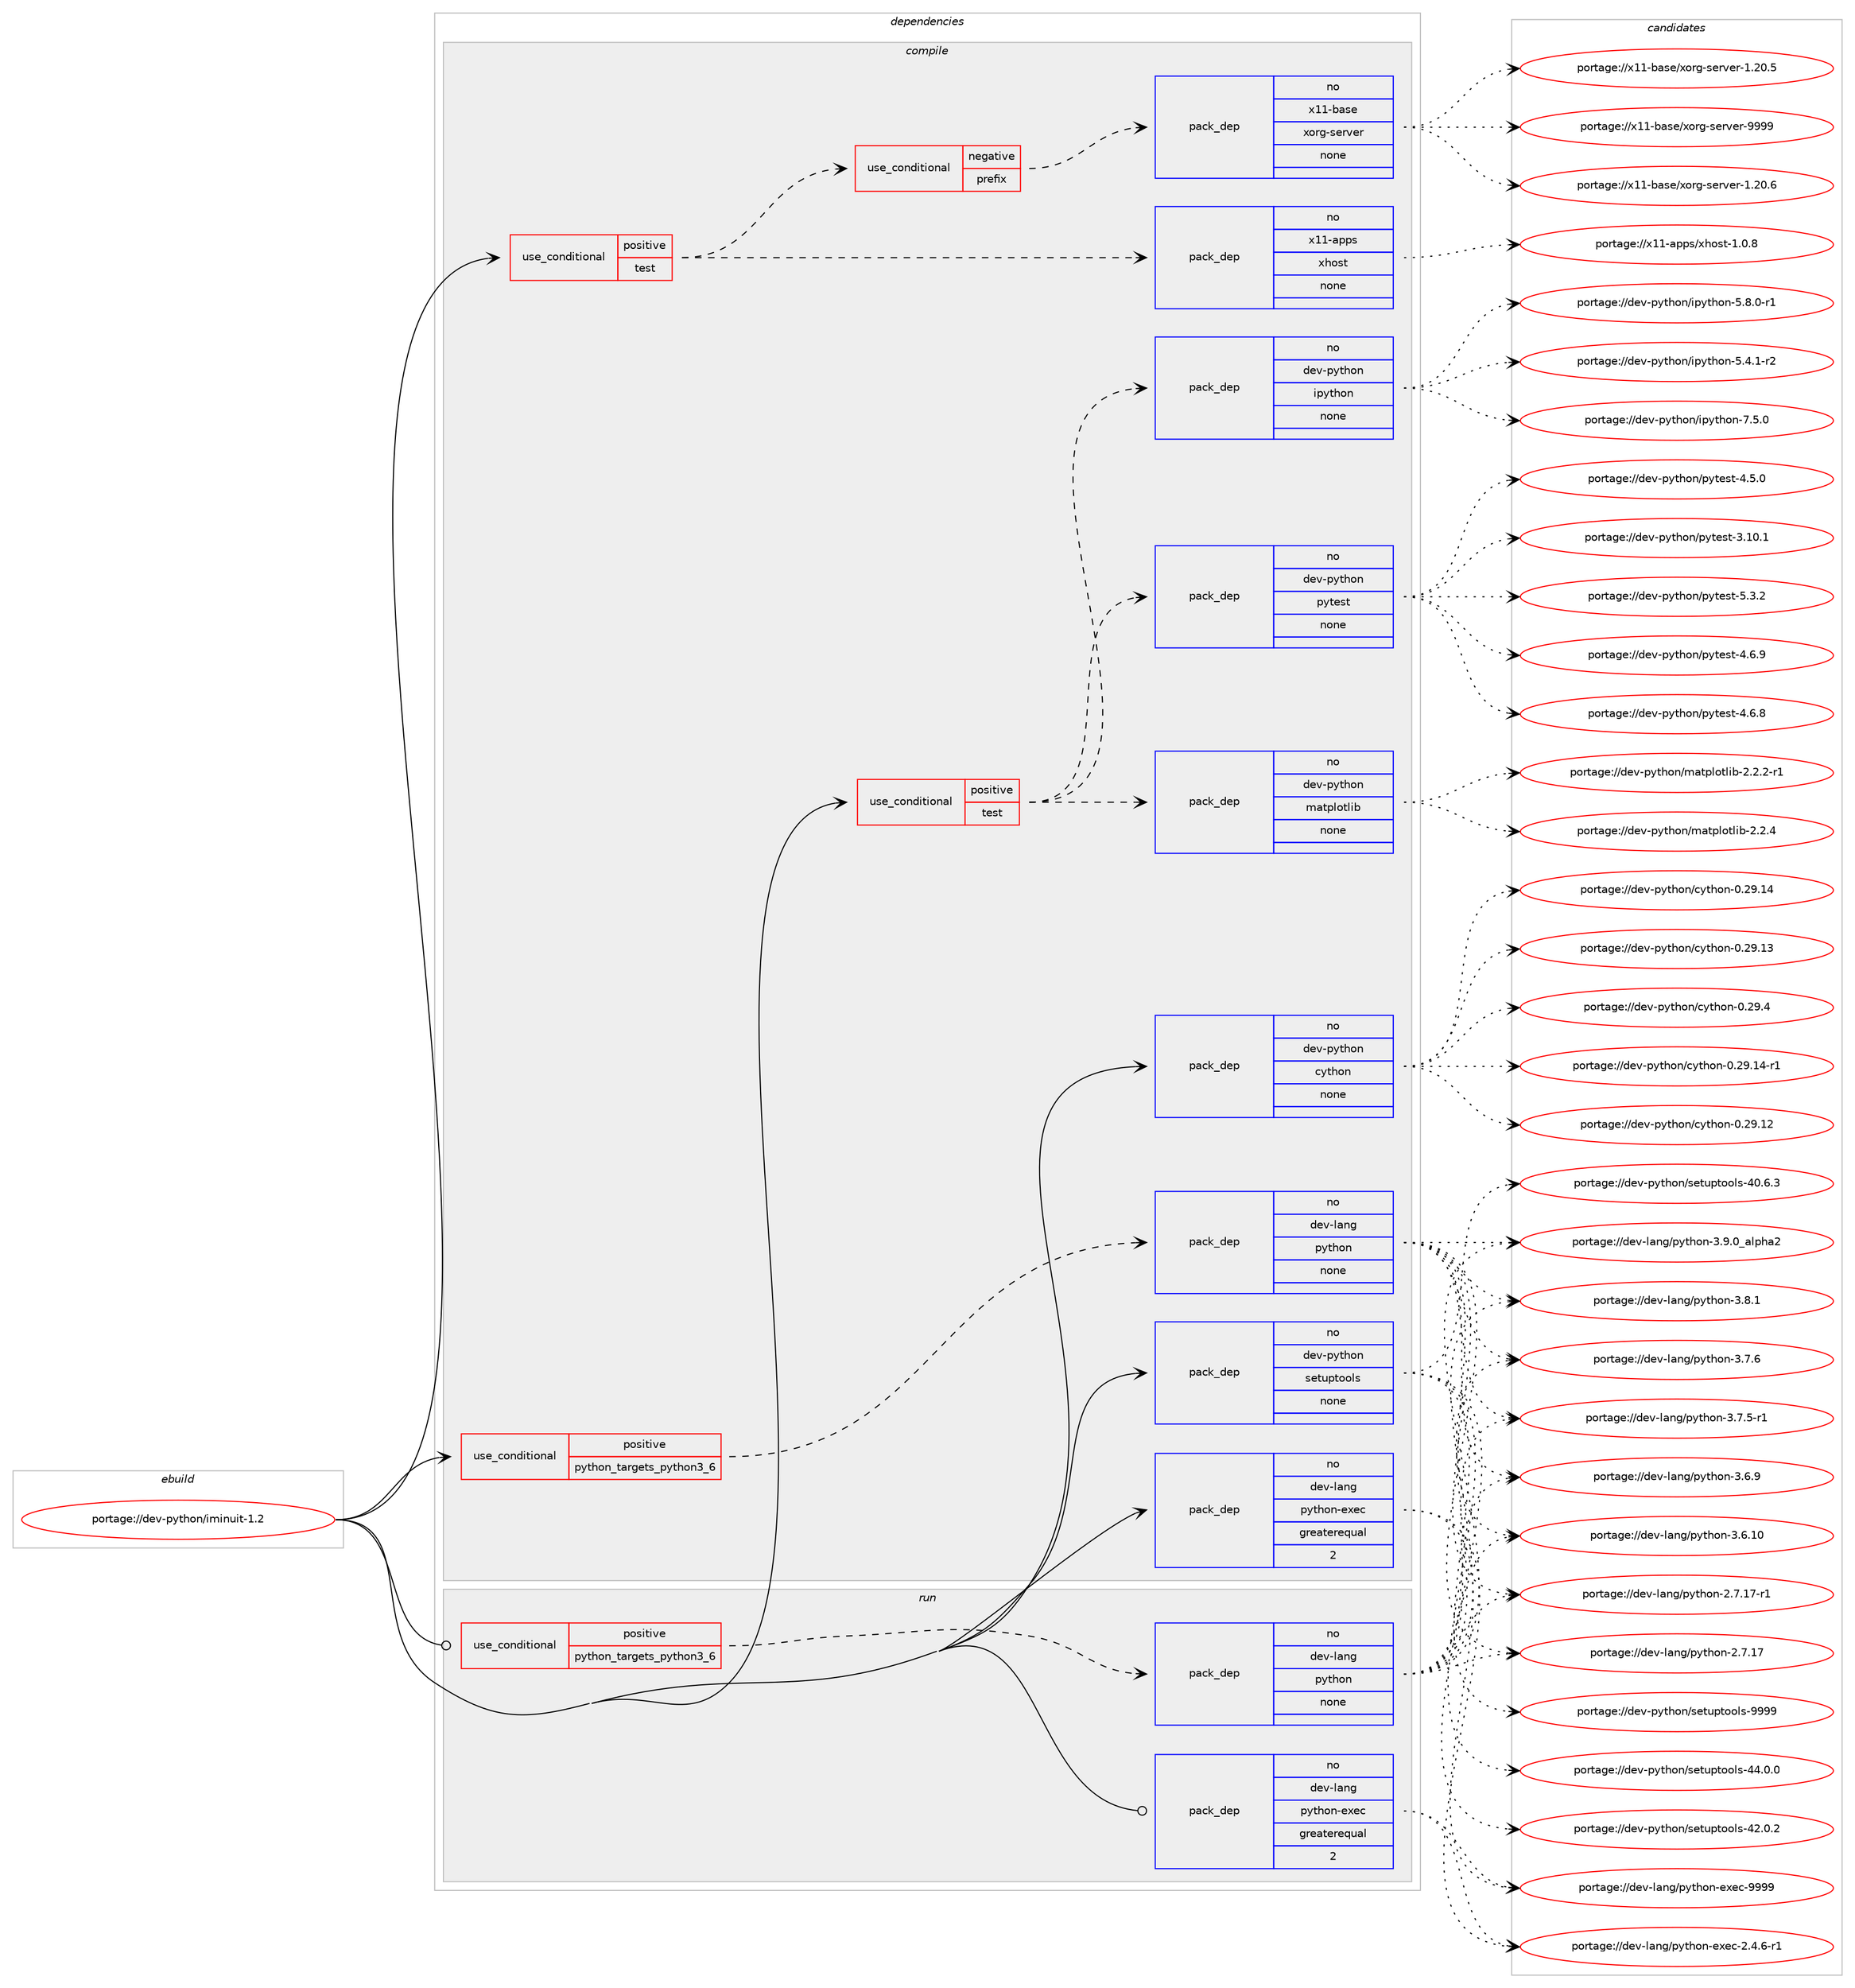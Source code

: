 digraph prolog {

# *************
# Graph options
# *************

newrank=true;
concentrate=true;
compound=true;
graph [rankdir=LR,fontname=Helvetica,fontsize=10,ranksep=1.5];#, ranksep=2.5, nodesep=0.2];
edge  [arrowhead=vee];
node  [fontname=Helvetica,fontsize=10];

# **********
# The ebuild
# **********

subgraph cluster_leftcol {
color=gray;
label=<<i>ebuild</i>>;
id [label="portage://dev-python/iminuit-1.2", color=red, width=4, href="../dev-python/iminuit-1.2.svg"];
}

# ****************
# The dependencies
# ****************

subgraph cluster_midcol {
color=gray;
label=<<i>dependencies</i>>;
subgraph cluster_compile {
fillcolor="#eeeeee";
style=filled;
label=<<i>compile</i>>;
subgraph cond114576 {
dependency455942 [label=<<TABLE BORDER="0" CELLBORDER="1" CELLSPACING="0" CELLPADDING="4"><TR><TD ROWSPAN="3" CELLPADDING="10">use_conditional</TD></TR><TR><TD>positive</TD></TR><TR><TD>python_targets_python3_6</TD></TR></TABLE>>, shape=none, color=red];
subgraph pack336383 {
dependency455943 [label=<<TABLE BORDER="0" CELLBORDER="1" CELLSPACING="0" CELLPADDING="4" WIDTH="220"><TR><TD ROWSPAN="6" CELLPADDING="30">pack_dep</TD></TR><TR><TD WIDTH="110">no</TD></TR><TR><TD>dev-lang</TD></TR><TR><TD>python</TD></TR><TR><TD>none</TD></TR><TR><TD></TD></TR></TABLE>>, shape=none, color=blue];
}
dependency455942:e -> dependency455943:w [weight=20,style="dashed",arrowhead="vee"];
}
id:e -> dependency455942:w [weight=20,style="solid",arrowhead="vee"];
subgraph cond114577 {
dependency455944 [label=<<TABLE BORDER="0" CELLBORDER="1" CELLSPACING="0" CELLPADDING="4"><TR><TD ROWSPAN="3" CELLPADDING="10">use_conditional</TD></TR><TR><TD>positive</TD></TR><TR><TD>test</TD></TR></TABLE>>, shape=none, color=red];
subgraph cond114578 {
dependency455945 [label=<<TABLE BORDER="0" CELLBORDER="1" CELLSPACING="0" CELLPADDING="4"><TR><TD ROWSPAN="3" CELLPADDING="10">use_conditional</TD></TR><TR><TD>negative</TD></TR><TR><TD>prefix</TD></TR></TABLE>>, shape=none, color=red];
subgraph pack336384 {
dependency455946 [label=<<TABLE BORDER="0" CELLBORDER="1" CELLSPACING="0" CELLPADDING="4" WIDTH="220"><TR><TD ROWSPAN="6" CELLPADDING="30">pack_dep</TD></TR><TR><TD WIDTH="110">no</TD></TR><TR><TD>x11-base</TD></TR><TR><TD>xorg-server</TD></TR><TR><TD>none</TD></TR><TR><TD></TD></TR></TABLE>>, shape=none, color=blue];
}
dependency455945:e -> dependency455946:w [weight=20,style="dashed",arrowhead="vee"];
}
dependency455944:e -> dependency455945:w [weight=20,style="dashed",arrowhead="vee"];
subgraph pack336385 {
dependency455947 [label=<<TABLE BORDER="0" CELLBORDER="1" CELLSPACING="0" CELLPADDING="4" WIDTH="220"><TR><TD ROWSPAN="6" CELLPADDING="30">pack_dep</TD></TR><TR><TD WIDTH="110">no</TD></TR><TR><TD>x11-apps</TD></TR><TR><TD>xhost</TD></TR><TR><TD>none</TD></TR><TR><TD></TD></TR></TABLE>>, shape=none, color=blue];
}
dependency455944:e -> dependency455947:w [weight=20,style="dashed",arrowhead="vee"];
}
id:e -> dependency455944:w [weight=20,style="solid",arrowhead="vee"];
subgraph cond114579 {
dependency455948 [label=<<TABLE BORDER="0" CELLBORDER="1" CELLSPACING="0" CELLPADDING="4"><TR><TD ROWSPAN="3" CELLPADDING="10">use_conditional</TD></TR><TR><TD>positive</TD></TR><TR><TD>test</TD></TR></TABLE>>, shape=none, color=red];
subgraph pack336386 {
dependency455949 [label=<<TABLE BORDER="0" CELLBORDER="1" CELLSPACING="0" CELLPADDING="4" WIDTH="220"><TR><TD ROWSPAN="6" CELLPADDING="30">pack_dep</TD></TR><TR><TD WIDTH="110">no</TD></TR><TR><TD>dev-python</TD></TR><TR><TD>ipython</TD></TR><TR><TD>none</TD></TR><TR><TD></TD></TR></TABLE>>, shape=none, color=blue];
}
dependency455948:e -> dependency455949:w [weight=20,style="dashed",arrowhead="vee"];
subgraph pack336387 {
dependency455950 [label=<<TABLE BORDER="0" CELLBORDER="1" CELLSPACING="0" CELLPADDING="4" WIDTH="220"><TR><TD ROWSPAN="6" CELLPADDING="30">pack_dep</TD></TR><TR><TD WIDTH="110">no</TD></TR><TR><TD>dev-python</TD></TR><TR><TD>matplotlib</TD></TR><TR><TD>none</TD></TR><TR><TD></TD></TR></TABLE>>, shape=none, color=blue];
}
dependency455948:e -> dependency455950:w [weight=20,style="dashed",arrowhead="vee"];
subgraph pack336388 {
dependency455951 [label=<<TABLE BORDER="0" CELLBORDER="1" CELLSPACING="0" CELLPADDING="4" WIDTH="220"><TR><TD ROWSPAN="6" CELLPADDING="30">pack_dep</TD></TR><TR><TD WIDTH="110">no</TD></TR><TR><TD>dev-python</TD></TR><TR><TD>pytest</TD></TR><TR><TD>none</TD></TR><TR><TD></TD></TR></TABLE>>, shape=none, color=blue];
}
dependency455948:e -> dependency455951:w [weight=20,style="dashed",arrowhead="vee"];
}
id:e -> dependency455948:w [weight=20,style="solid",arrowhead="vee"];
subgraph pack336389 {
dependency455952 [label=<<TABLE BORDER="0" CELLBORDER="1" CELLSPACING="0" CELLPADDING="4" WIDTH="220"><TR><TD ROWSPAN="6" CELLPADDING="30">pack_dep</TD></TR><TR><TD WIDTH="110">no</TD></TR><TR><TD>dev-lang</TD></TR><TR><TD>python-exec</TD></TR><TR><TD>greaterequal</TD></TR><TR><TD>2</TD></TR></TABLE>>, shape=none, color=blue];
}
id:e -> dependency455952:w [weight=20,style="solid",arrowhead="vee"];
subgraph pack336390 {
dependency455953 [label=<<TABLE BORDER="0" CELLBORDER="1" CELLSPACING="0" CELLPADDING="4" WIDTH="220"><TR><TD ROWSPAN="6" CELLPADDING="30">pack_dep</TD></TR><TR><TD WIDTH="110">no</TD></TR><TR><TD>dev-python</TD></TR><TR><TD>cython</TD></TR><TR><TD>none</TD></TR><TR><TD></TD></TR></TABLE>>, shape=none, color=blue];
}
id:e -> dependency455953:w [weight=20,style="solid",arrowhead="vee"];
subgraph pack336391 {
dependency455954 [label=<<TABLE BORDER="0" CELLBORDER="1" CELLSPACING="0" CELLPADDING="4" WIDTH="220"><TR><TD ROWSPAN="6" CELLPADDING="30">pack_dep</TD></TR><TR><TD WIDTH="110">no</TD></TR><TR><TD>dev-python</TD></TR><TR><TD>setuptools</TD></TR><TR><TD>none</TD></TR><TR><TD></TD></TR></TABLE>>, shape=none, color=blue];
}
id:e -> dependency455954:w [weight=20,style="solid",arrowhead="vee"];
}
subgraph cluster_compileandrun {
fillcolor="#eeeeee";
style=filled;
label=<<i>compile and run</i>>;
}
subgraph cluster_run {
fillcolor="#eeeeee";
style=filled;
label=<<i>run</i>>;
subgraph cond114580 {
dependency455955 [label=<<TABLE BORDER="0" CELLBORDER="1" CELLSPACING="0" CELLPADDING="4"><TR><TD ROWSPAN="3" CELLPADDING="10">use_conditional</TD></TR><TR><TD>positive</TD></TR><TR><TD>python_targets_python3_6</TD></TR></TABLE>>, shape=none, color=red];
subgraph pack336392 {
dependency455956 [label=<<TABLE BORDER="0" CELLBORDER="1" CELLSPACING="0" CELLPADDING="4" WIDTH="220"><TR><TD ROWSPAN="6" CELLPADDING="30">pack_dep</TD></TR><TR><TD WIDTH="110">no</TD></TR><TR><TD>dev-lang</TD></TR><TR><TD>python</TD></TR><TR><TD>none</TD></TR><TR><TD></TD></TR></TABLE>>, shape=none, color=blue];
}
dependency455955:e -> dependency455956:w [weight=20,style="dashed",arrowhead="vee"];
}
id:e -> dependency455955:w [weight=20,style="solid",arrowhead="odot"];
subgraph pack336393 {
dependency455957 [label=<<TABLE BORDER="0" CELLBORDER="1" CELLSPACING="0" CELLPADDING="4" WIDTH="220"><TR><TD ROWSPAN="6" CELLPADDING="30">pack_dep</TD></TR><TR><TD WIDTH="110">no</TD></TR><TR><TD>dev-lang</TD></TR><TR><TD>python-exec</TD></TR><TR><TD>greaterequal</TD></TR><TR><TD>2</TD></TR></TABLE>>, shape=none, color=blue];
}
id:e -> dependency455957:w [weight=20,style="solid",arrowhead="odot"];
}
}

# **************
# The candidates
# **************

subgraph cluster_choices {
rank=same;
color=gray;
label=<<i>candidates</i>>;

subgraph choice336383 {
color=black;
nodesep=1;
choice10010111845108971101034711212111610411111045514657464895971081121049750 [label="portage://dev-lang/python-3.9.0_alpha2", color=red, width=4,href="../dev-lang/python-3.9.0_alpha2.svg"];
choice100101118451089711010347112121116104111110455146564649 [label="portage://dev-lang/python-3.8.1", color=red, width=4,href="../dev-lang/python-3.8.1.svg"];
choice100101118451089711010347112121116104111110455146554654 [label="portage://dev-lang/python-3.7.6", color=red, width=4,href="../dev-lang/python-3.7.6.svg"];
choice1001011184510897110103471121211161041111104551465546534511449 [label="portage://dev-lang/python-3.7.5-r1", color=red, width=4,href="../dev-lang/python-3.7.5-r1.svg"];
choice100101118451089711010347112121116104111110455146544657 [label="portage://dev-lang/python-3.6.9", color=red, width=4,href="../dev-lang/python-3.6.9.svg"];
choice10010111845108971101034711212111610411111045514654464948 [label="portage://dev-lang/python-3.6.10", color=red, width=4,href="../dev-lang/python-3.6.10.svg"];
choice100101118451089711010347112121116104111110455046554649554511449 [label="portage://dev-lang/python-2.7.17-r1", color=red, width=4,href="../dev-lang/python-2.7.17-r1.svg"];
choice10010111845108971101034711212111610411111045504655464955 [label="portage://dev-lang/python-2.7.17", color=red, width=4,href="../dev-lang/python-2.7.17.svg"];
dependency455943:e -> choice10010111845108971101034711212111610411111045514657464895971081121049750:w [style=dotted,weight="100"];
dependency455943:e -> choice100101118451089711010347112121116104111110455146564649:w [style=dotted,weight="100"];
dependency455943:e -> choice100101118451089711010347112121116104111110455146554654:w [style=dotted,weight="100"];
dependency455943:e -> choice1001011184510897110103471121211161041111104551465546534511449:w [style=dotted,weight="100"];
dependency455943:e -> choice100101118451089711010347112121116104111110455146544657:w [style=dotted,weight="100"];
dependency455943:e -> choice10010111845108971101034711212111610411111045514654464948:w [style=dotted,weight="100"];
dependency455943:e -> choice100101118451089711010347112121116104111110455046554649554511449:w [style=dotted,weight="100"];
dependency455943:e -> choice10010111845108971101034711212111610411111045504655464955:w [style=dotted,weight="100"];
}
subgraph choice336384 {
color=black;
nodesep=1;
choice120494945989711510147120111114103451151011141181011144557575757 [label="portage://x11-base/xorg-server-9999", color=red, width=4,href="../x11-base/xorg-server-9999.svg"];
choice1204949459897115101471201111141034511510111411810111445494650484654 [label="portage://x11-base/xorg-server-1.20.6", color=red, width=4,href="../x11-base/xorg-server-1.20.6.svg"];
choice1204949459897115101471201111141034511510111411810111445494650484653 [label="portage://x11-base/xorg-server-1.20.5", color=red, width=4,href="../x11-base/xorg-server-1.20.5.svg"];
dependency455946:e -> choice120494945989711510147120111114103451151011141181011144557575757:w [style=dotted,weight="100"];
dependency455946:e -> choice1204949459897115101471201111141034511510111411810111445494650484654:w [style=dotted,weight="100"];
dependency455946:e -> choice1204949459897115101471201111141034511510111411810111445494650484653:w [style=dotted,weight="100"];
}
subgraph choice336385 {
color=black;
nodesep=1;
choice1204949459711211211547120104111115116454946484656 [label="portage://x11-apps/xhost-1.0.8", color=red, width=4,href="../x11-apps/xhost-1.0.8.svg"];
dependency455947:e -> choice1204949459711211211547120104111115116454946484656:w [style=dotted,weight="100"];
}
subgraph choice336386 {
color=black;
nodesep=1;
choice1001011184511212111610411111047105112121116104111110455546534648 [label="portage://dev-python/ipython-7.5.0", color=red, width=4,href="../dev-python/ipython-7.5.0.svg"];
choice10010111845112121116104111110471051121211161041111104553465646484511449 [label="portage://dev-python/ipython-5.8.0-r1", color=red, width=4,href="../dev-python/ipython-5.8.0-r1.svg"];
choice10010111845112121116104111110471051121211161041111104553465246494511450 [label="portage://dev-python/ipython-5.4.1-r2", color=red, width=4,href="../dev-python/ipython-5.4.1-r2.svg"];
dependency455949:e -> choice1001011184511212111610411111047105112121116104111110455546534648:w [style=dotted,weight="100"];
dependency455949:e -> choice10010111845112121116104111110471051121211161041111104553465646484511449:w [style=dotted,weight="100"];
dependency455949:e -> choice10010111845112121116104111110471051121211161041111104553465246494511450:w [style=dotted,weight="100"];
}
subgraph choice336387 {
color=black;
nodesep=1;
choice10010111845112121116104111110471099711611210811111610810598455046504652 [label="portage://dev-python/matplotlib-2.2.4", color=red, width=4,href="../dev-python/matplotlib-2.2.4.svg"];
choice100101118451121211161041111104710997116112108111116108105984550465046504511449 [label="portage://dev-python/matplotlib-2.2.2-r1", color=red, width=4,href="../dev-python/matplotlib-2.2.2-r1.svg"];
dependency455950:e -> choice10010111845112121116104111110471099711611210811111610810598455046504652:w [style=dotted,weight="100"];
dependency455950:e -> choice100101118451121211161041111104710997116112108111116108105984550465046504511449:w [style=dotted,weight="100"];
}
subgraph choice336388 {
color=black;
nodesep=1;
choice1001011184511212111610411111047112121116101115116455346514650 [label="portage://dev-python/pytest-5.3.2", color=red, width=4,href="../dev-python/pytest-5.3.2.svg"];
choice1001011184511212111610411111047112121116101115116455246544657 [label="portage://dev-python/pytest-4.6.9", color=red, width=4,href="../dev-python/pytest-4.6.9.svg"];
choice1001011184511212111610411111047112121116101115116455246544656 [label="portage://dev-python/pytest-4.6.8", color=red, width=4,href="../dev-python/pytest-4.6.8.svg"];
choice1001011184511212111610411111047112121116101115116455246534648 [label="portage://dev-python/pytest-4.5.0", color=red, width=4,href="../dev-python/pytest-4.5.0.svg"];
choice100101118451121211161041111104711212111610111511645514649484649 [label="portage://dev-python/pytest-3.10.1", color=red, width=4,href="../dev-python/pytest-3.10.1.svg"];
dependency455951:e -> choice1001011184511212111610411111047112121116101115116455346514650:w [style=dotted,weight="100"];
dependency455951:e -> choice1001011184511212111610411111047112121116101115116455246544657:w [style=dotted,weight="100"];
dependency455951:e -> choice1001011184511212111610411111047112121116101115116455246544656:w [style=dotted,weight="100"];
dependency455951:e -> choice1001011184511212111610411111047112121116101115116455246534648:w [style=dotted,weight="100"];
dependency455951:e -> choice100101118451121211161041111104711212111610111511645514649484649:w [style=dotted,weight="100"];
}
subgraph choice336389 {
color=black;
nodesep=1;
choice10010111845108971101034711212111610411111045101120101994557575757 [label="portage://dev-lang/python-exec-9999", color=red, width=4,href="../dev-lang/python-exec-9999.svg"];
choice10010111845108971101034711212111610411111045101120101994550465246544511449 [label="portage://dev-lang/python-exec-2.4.6-r1", color=red, width=4,href="../dev-lang/python-exec-2.4.6-r1.svg"];
dependency455952:e -> choice10010111845108971101034711212111610411111045101120101994557575757:w [style=dotted,weight="100"];
dependency455952:e -> choice10010111845108971101034711212111610411111045101120101994550465246544511449:w [style=dotted,weight="100"];
}
subgraph choice336390 {
color=black;
nodesep=1;
choice10010111845112121116104111110479912111610411111045484650574652 [label="portage://dev-python/cython-0.29.4", color=red, width=4,href="../dev-python/cython-0.29.4.svg"];
choice10010111845112121116104111110479912111610411111045484650574649524511449 [label="portage://dev-python/cython-0.29.14-r1", color=red, width=4,href="../dev-python/cython-0.29.14-r1.svg"];
choice1001011184511212111610411111047991211161041111104548465057464952 [label="portage://dev-python/cython-0.29.14", color=red, width=4,href="../dev-python/cython-0.29.14.svg"];
choice1001011184511212111610411111047991211161041111104548465057464951 [label="portage://dev-python/cython-0.29.13", color=red, width=4,href="../dev-python/cython-0.29.13.svg"];
choice1001011184511212111610411111047991211161041111104548465057464950 [label="portage://dev-python/cython-0.29.12", color=red, width=4,href="../dev-python/cython-0.29.12.svg"];
dependency455953:e -> choice10010111845112121116104111110479912111610411111045484650574652:w [style=dotted,weight="100"];
dependency455953:e -> choice10010111845112121116104111110479912111610411111045484650574649524511449:w [style=dotted,weight="100"];
dependency455953:e -> choice1001011184511212111610411111047991211161041111104548465057464952:w [style=dotted,weight="100"];
dependency455953:e -> choice1001011184511212111610411111047991211161041111104548465057464951:w [style=dotted,weight="100"];
dependency455953:e -> choice1001011184511212111610411111047991211161041111104548465057464950:w [style=dotted,weight="100"];
}
subgraph choice336391 {
color=black;
nodesep=1;
choice10010111845112121116104111110471151011161171121161111111081154557575757 [label="portage://dev-python/setuptools-9999", color=red, width=4,href="../dev-python/setuptools-9999.svg"];
choice100101118451121211161041111104711510111611711211611111110811545525246484648 [label="portage://dev-python/setuptools-44.0.0", color=red, width=4,href="../dev-python/setuptools-44.0.0.svg"];
choice100101118451121211161041111104711510111611711211611111110811545525046484650 [label="portage://dev-python/setuptools-42.0.2", color=red, width=4,href="../dev-python/setuptools-42.0.2.svg"];
choice100101118451121211161041111104711510111611711211611111110811545524846544651 [label="portage://dev-python/setuptools-40.6.3", color=red, width=4,href="../dev-python/setuptools-40.6.3.svg"];
dependency455954:e -> choice10010111845112121116104111110471151011161171121161111111081154557575757:w [style=dotted,weight="100"];
dependency455954:e -> choice100101118451121211161041111104711510111611711211611111110811545525246484648:w [style=dotted,weight="100"];
dependency455954:e -> choice100101118451121211161041111104711510111611711211611111110811545525046484650:w [style=dotted,weight="100"];
dependency455954:e -> choice100101118451121211161041111104711510111611711211611111110811545524846544651:w [style=dotted,weight="100"];
}
subgraph choice336392 {
color=black;
nodesep=1;
choice10010111845108971101034711212111610411111045514657464895971081121049750 [label="portage://dev-lang/python-3.9.0_alpha2", color=red, width=4,href="../dev-lang/python-3.9.0_alpha2.svg"];
choice100101118451089711010347112121116104111110455146564649 [label="portage://dev-lang/python-3.8.1", color=red, width=4,href="../dev-lang/python-3.8.1.svg"];
choice100101118451089711010347112121116104111110455146554654 [label="portage://dev-lang/python-3.7.6", color=red, width=4,href="../dev-lang/python-3.7.6.svg"];
choice1001011184510897110103471121211161041111104551465546534511449 [label="portage://dev-lang/python-3.7.5-r1", color=red, width=4,href="../dev-lang/python-3.7.5-r1.svg"];
choice100101118451089711010347112121116104111110455146544657 [label="portage://dev-lang/python-3.6.9", color=red, width=4,href="../dev-lang/python-3.6.9.svg"];
choice10010111845108971101034711212111610411111045514654464948 [label="portage://dev-lang/python-3.6.10", color=red, width=4,href="../dev-lang/python-3.6.10.svg"];
choice100101118451089711010347112121116104111110455046554649554511449 [label="portage://dev-lang/python-2.7.17-r1", color=red, width=4,href="../dev-lang/python-2.7.17-r1.svg"];
choice10010111845108971101034711212111610411111045504655464955 [label="portage://dev-lang/python-2.7.17", color=red, width=4,href="../dev-lang/python-2.7.17.svg"];
dependency455956:e -> choice10010111845108971101034711212111610411111045514657464895971081121049750:w [style=dotted,weight="100"];
dependency455956:e -> choice100101118451089711010347112121116104111110455146564649:w [style=dotted,weight="100"];
dependency455956:e -> choice100101118451089711010347112121116104111110455146554654:w [style=dotted,weight="100"];
dependency455956:e -> choice1001011184510897110103471121211161041111104551465546534511449:w [style=dotted,weight="100"];
dependency455956:e -> choice100101118451089711010347112121116104111110455146544657:w [style=dotted,weight="100"];
dependency455956:e -> choice10010111845108971101034711212111610411111045514654464948:w [style=dotted,weight="100"];
dependency455956:e -> choice100101118451089711010347112121116104111110455046554649554511449:w [style=dotted,weight="100"];
dependency455956:e -> choice10010111845108971101034711212111610411111045504655464955:w [style=dotted,weight="100"];
}
subgraph choice336393 {
color=black;
nodesep=1;
choice10010111845108971101034711212111610411111045101120101994557575757 [label="portage://dev-lang/python-exec-9999", color=red, width=4,href="../dev-lang/python-exec-9999.svg"];
choice10010111845108971101034711212111610411111045101120101994550465246544511449 [label="portage://dev-lang/python-exec-2.4.6-r1", color=red, width=4,href="../dev-lang/python-exec-2.4.6-r1.svg"];
dependency455957:e -> choice10010111845108971101034711212111610411111045101120101994557575757:w [style=dotted,weight="100"];
dependency455957:e -> choice10010111845108971101034711212111610411111045101120101994550465246544511449:w [style=dotted,weight="100"];
}
}

}
